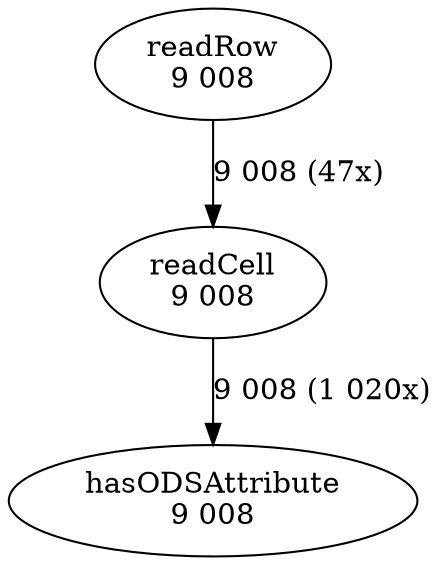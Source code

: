 digraph "callgraph" {
  Fa01d414 [label="readCell\n9 008"];
  Fa01fc84 [label="readRow\n9 008"];
  Fa02174c [label="hasODSAttribute\n9 008"];
  Fa01d414 -> Fa02174c [weight=2,label="9 008 (1 020x)"];
  Fa01fc84 -> Fa01d414 [weight=2,label="9 008 (47x)"];
}
